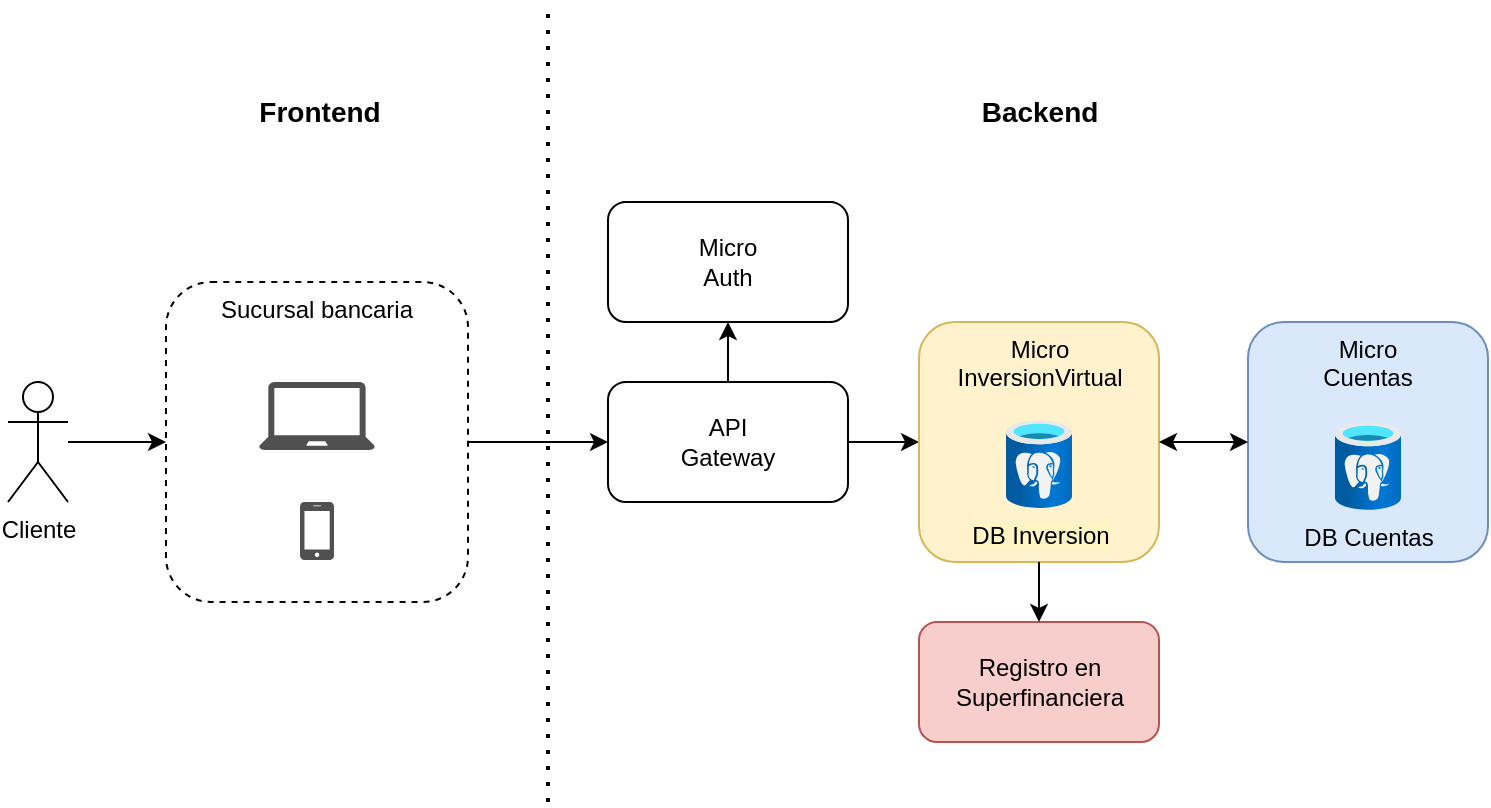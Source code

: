 <mxfile version="26.1.0">
  <diagram name="Página-1" id="JFG_nryDpg6CDqc8TxxQ">
    <mxGraphModel dx="1026" dy="632" grid="1" gridSize="10" guides="1" tooltips="1" connect="1" arrows="1" fold="1" page="1" pageScale="1" pageWidth="827" pageHeight="1169" math="0" shadow="0">
      <root>
        <mxCell id="0" />
        <mxCell id="1" parent="0" />
        <mxCell id="BciXGnmGfQawnQU4-UZK-16" style="edgeStyle=orthogonalEdgeStyle;rounded=0;orthogonalLoop=1;jettySize=auto;html=1;entryX=0;entryY=0.5;entryDx=0;entryDy=0;" parent="1" source="BciXGnmGfQawnQU4-UZK-5" target="BciXGnmGfQawnQU4-UZK-14" edge="1">
          <mxGeometry relative="1" as="geometry" />
        </mxCell>
        <mxCell id="BciXGnmGfQawnQU4-UZK-5" value="Sucursal bancaria" style="rounded=1;whiteSpace=wrap;html=1;verticalAlign=top;fontSize=12;fontStyle=0;dashed=1;" parent="1" vertex="1">
          <mxGeometry x="149" y="270" width="151" height="160" as="geometry" />
        </mxCell>
        <mxCell id="BciXGnmGfQawnQU4-UZK-6" style="edgeStyle=orthogonalEdgeStyle;rounded=0;orthogonalLoop=1;jettySize=auto;html=1;entryX=0;entryY=0.5;entryDx=0;entryDy=0;" parent="1" source="BciXGnmGfQawnQU4-UZK-1" target="BciXGnmGfQawnQU4-UZK-5" edge="1">
          <mxGeometry relative="1" as="geometry" />
        </mxCell>
        <mxCell id="BciXGnmGfQawnQU4-UZK-1" value="Cliente" style="shape=umlActor;verticalLabelPosition=bottom;verticalAlign=top;html=1;outlineConnect=0;" parent="1" vertex="1">
          <mxGeometry x="70" y="320" width="30" height="60" as="geometry" />
        </mxCell>
        <mxCell id="BciXGnmGfQawnQU4-UZK-3" value="" style="sketch=0;pointerEvents=1;shadow=0;dashed=0;html=1;strokeColor=none;fillColor=#505050;labelPosition=center;verticalLabelPosition=bottom;verticalAlign=top;outlineConnect=0;align=center;shape=mxgraph.office.devices.cell_phone_iphone_proportional;" parent="1" vertex="1">
          <mxGeometry x="216" y="380" width="17" height="29" as="geometry" />
        </mxCell>
        <mxCell id="BciXGnmGfQawnQU4-UZK-4" value="" style="sketch=0;pointerEvents=1;shadow=0;dashed=0;html=1;strokeColor=none;fillColor=#505050;labelPosition=center;verticalLabelPosition=bottom;verticalAlign=top;outlineConnect=0;align=center;shape=mxgraph.office.devices.laptop;" parent="1" vertex="1">
          <mxGeometry x="195.5" y="320" width="58" height="34" as="geometry" />
        </mxCell>
        <mxCell id="BciXGnmGfQawnQU4-UZK-7" value="" style="endArrow=none;dashed=1;html=1;dashPattern=1 3;strokeWidth=2;rounded=0;" parent="1" edge="1">
          <mxGeometry width="50" height="50" relative="1" as="geometry">
            <mxPoint x="340" y="530" as="sourcePoint" />
            <mxPoint x="340" y="130" as="targetPoint" />
          </mxGeometry>
        </mxCell>
        <mxCell id="BciXGnmGfQawnQU4-UZK-8" value="Frontend" style="text;html=1;align=center;verticalAlign=middle;whiteSpace=wrap;rounded=0;fontStyle=1;fontSize=14;" parent="1" vertex="1">
          <mxGeometry x="195.5" y="170" width="60" height="30" as="geometry" />
        </mxCell>
        <mxCell id="BciXGnmGfQawnQU4-UZK-9" value="Backend" style="text;html=1;align=center;verticalAlign=middle;whiteSpace=wrap;rounded=0;fontStyle=1;fontSize=14;" parent="1" vertex="1">
          <mxGeometry x="555.5" y="170" width="60" height="30" as="geometry" />
        </mxCell>
        <mxCell id="BciXGnmGfQawnQU4-UZK-10" value="Micro&lt;div&gt;Auth&lt;/div&gt;" style="rounded=1;whiteSpace=wrap;html=1;" parent="1" vertex="1">
          <mxGeometry x="370" y="230" width="120" height="60" as="geometry" />
        </mxCell>
        <mxCell id="BciXGnmGfQawnQU4-UZK-12" value="Micro&lt;div&gt;Cuentas&lt;/div&gt;" style="rounded=1;whiteSpace=wrap;html=1;fillColor=#dae8fc;strokeColor=#6c8ebf;verticalAlign=top;" parent="1" vertex="1">
          <mxGeometry x="690" y="290" width="120" height="120" as="geometry" />
        </mxCell>
        <mxCell id="BciXGnmGfQawnQU4-UZK-15" style="edgeStyle=orthogonalEdgeStyle;rounded=0;orthogonalLoop=1;jettySize=auto;html=1;entryX=0.5;entryY=1;entryDx=0;entryDy=0;" parent="1" source="BciXGnmGfQawnQU4-UZK-14" target="BciXGnmGfQawnQU4-UZK-10" edge="1">
          <mxGeometry relative="1" as="geometry" />
        </mxCell>
        <mxCell id="BciXGnmGfQawnQU4-UZK-22" style="edgeStyle=orthogonalEdgeStyle;rounded=0;orthogonalLoop=1;jettySize=auto;html=1;entryX=0;entryY=0.5;entryDx=0;entryDy=0;" parent="1" source="BciXGnmGfQawnQU4-UZK-14" target="BciXGnmGfQawnQU4-UZK-18" edge="1">
          <mxGeometry relative="1" as="geometry" />
        </mxCell>
        <mxCell id="BciXGnmGfQawnQU4-UZK-14" value="API&lt;div&gt;Gateway&lt;/div&gt;" style="rounded=1;whiteSpace=wrap;html=1;" parent="1" vertex="1">
          <mxGeometry x="370" y="320" width="120" height="60" as="geometry" />
        </mxCell>
        <mxCell id="BciXGnmGfQawnQU4-UZK-21" value="" style="group" parent="1" vertex="1" connectable="0">
          <mxGeometry x="525.5" y="290" width="120" height="120" as="geometry" />
        </mxCell>
        <mxCell id="BciXGnmGfQawnQU4-UZK-18" value="Micro&lt;div&gt;InversionVirtual&lt;/div&gt;" style="rounded=1;whiteSpace=wrap;html=1;fillColor=#fff2cc;strokeColor=#d6b656;verticalAlign=top;" parent="BciXGnmGfQawnQU4-UZK-21" vertex="1">
          <mxGeometry width="120" height="120.0" as="geometry" />
        </mxCell>
        <mxCell id="BciXGnmGfQawnQU4-UZK-20" value="&lt;span style=&quot;background-color: rgb(255, 244, 195);&quot;&gt;DB Inversion&lt;/span&gt;" style="image;aspect=fixed;html=1;points=[];align=center;fontSize=12;image=img/lib/azure2/databases/Azure_Database_PostgreSQL_Server.svg;" parent="BciXGnmGfQawnQU4-UZK-21" vertex="1">
          <mxGeometry x="43.5" y="49.091" width="33" height="44" as="geometry" />
        </mxCell>
        <mxCell id="BciXGnmGfQawnQU4-UZK-23" value="&lt;span style=&quot;background-color: rgb(218, 232, 252);&quot;&gt;DB Cuentas&lt;/span&gt;" style="image;aspect=fixed;html=1;points=[];align=center;fontSize=12;image=img/lib/azure2/databases/Azure_Database_PostgreSQL_Server.svg;" parent="1" vertex="1">
          <mxGeometry x="733.5" y="340.001" width="33" height="44" as="geometry" />
        </mxCell>
        <mxCell id="BciXGnmGfQawnQU4-UZK-28" style="edgeStyle=orthogonalEdgeStyle;rounded=0;orthogonalLoop=1;jettySize=auto;html=1;entryX=0;entryY=0.5;entryDx=0;entryDy=0;startArrow=classic;startFill=1;" parent="1" source="BciXGnmGfQawnQU4-UZK-18" target="BciXGnmGfQawnQU4-UZK-12" edge="1">
          <mxGeometry relative="1" as="geometry" />
        </mxCell>
        <mxCell id="BciXGnmGfQawnQU4-UZK-29" value="Registro en&lt;div&gt;Superfinanciera&lt;/div&gt;" style="rounded=1;whiteSpace=wrap;html=1;fillColor=#f8cecc;strokeColor=#b85450;" parent="1" vertex="1">
          <mxGeometry x="525.5" y="440" width="120" height="60" as="geometry" />
        </mxCell>
        <mxCell id="BciXGnmGfQawnQU4-UZK-30" style="edgeStyle=orthogonalEdgeStyle;rounded=0;orthogonalLoop=1;jettySize=auto;html=1;entryX=0.5;entryY=0;entryDx=0;entryDy=0;" parent="1" source="BciXGnmGfQawnQU4-UZK-18" target="BciXGnmGfQawnQU4-UZK-29" edge="1">
          <mxGeometry relative="1" as="geometry" />
        </mxCell>
      </root>
    </mxGraphModel>
  </diagram>
</mxfile>
